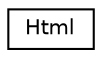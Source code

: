 digraph "Graphical Class Hierarchy"
{
  edge [fontname="Helvetica",fontsize="10",labelfontname="Helvetica",labelfontsize="10"];
  node [fontname="Helvetica",fontsize="10",shape=record];
  rankdir="LR";
  Node0 [label="Html",height=0.2,width=0.4,color="black", fillcolor="white", style="filled",URL="$classHtml.html"];
}
